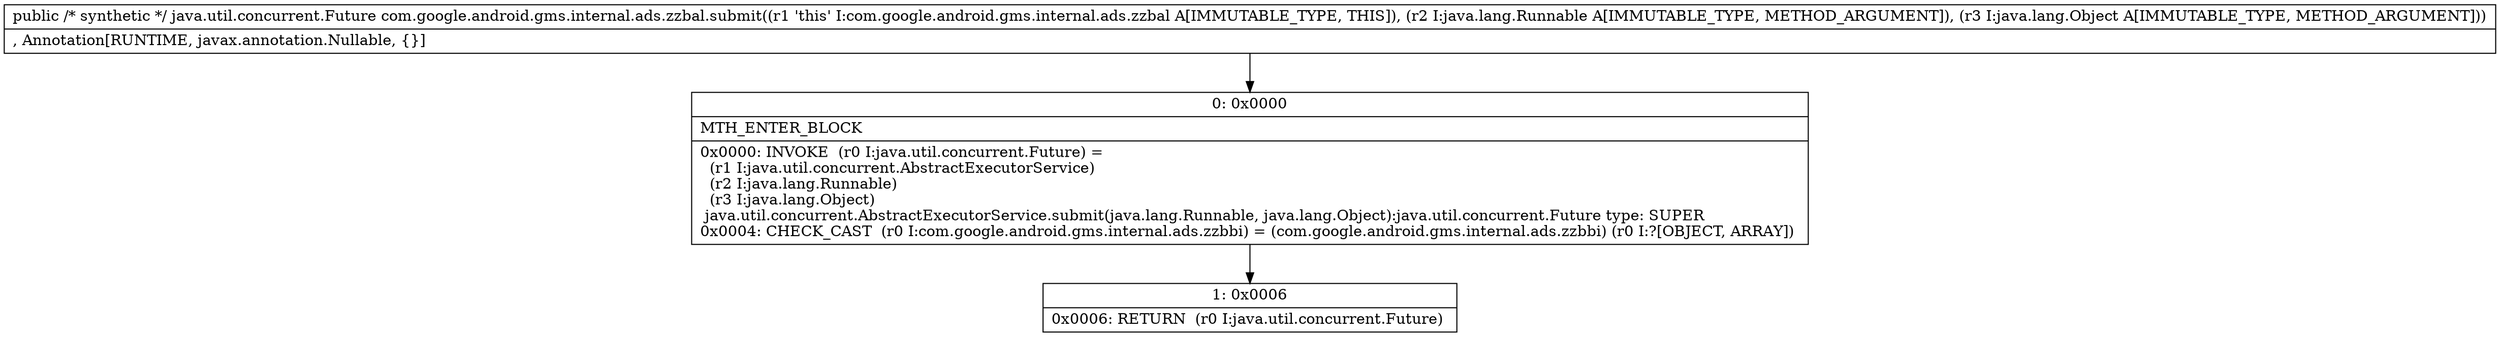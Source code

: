 digraph "CFG forcom.google.android.gms.internal.ads.zzbal.submit(Ljava\/lang\/Runnable;Ljava\/lang\/Object;)Ljava\/util\/concurrent\/Future;" {
Node_0 [shape=record,label="{0\:\ 0x0000|MTH_ENTER_BLOCK\l|0x0000: INVOKE  (r0 I:java.util.concurrent.Future) = \l  (r1 I:java.util.concurrent.AbstractExecutorService)\l  (r2 I:java.lang.Runnable)\l  (r3 I:java.lang.Object)\l java.util.concurrent.AbstractExecutorService.submit(java.lang.Runnable, java.lang.Object):java.util.concurrent.Future type: SUPER \l0x0004: CHECK_CAST  (r0 I:com.google.android.gms.internal.ads.zzbbi) = (com.google.android.gms.internal.ads.zzbbi) (r0 I:?[OBJECT, ARRAY]) \l}"];
Node_1 [shape=record,label="{1\:\ 0x0006|0x0006: RETURN  (r0 I:java.util.concurrent.Future) \l}"];
MethodNode[shape=record,label="{public \/* synthetic *\/ java.util.concurrent.Future com.google.android.gms.internal.ads.zzbal.submit((r1 'this' I:com.google.android.gms.internal.ads.zzbal A[IMMUTABLE_TYPE, THIS]), (r2 I:java.lang.Runnable A[IMMUTABLE_TYPE, METHOD_ARGUMENT]), (r3 I:java.lang.Object A[IMMUTABLE_TYPE, METHOD_ARGUMENT]))  | , Annotation[RUNTIME, javax.annotation.Nullable, \{\}]\l}"];
MethodNode -> Node_0;
Node_0 -> Node_1;
}

